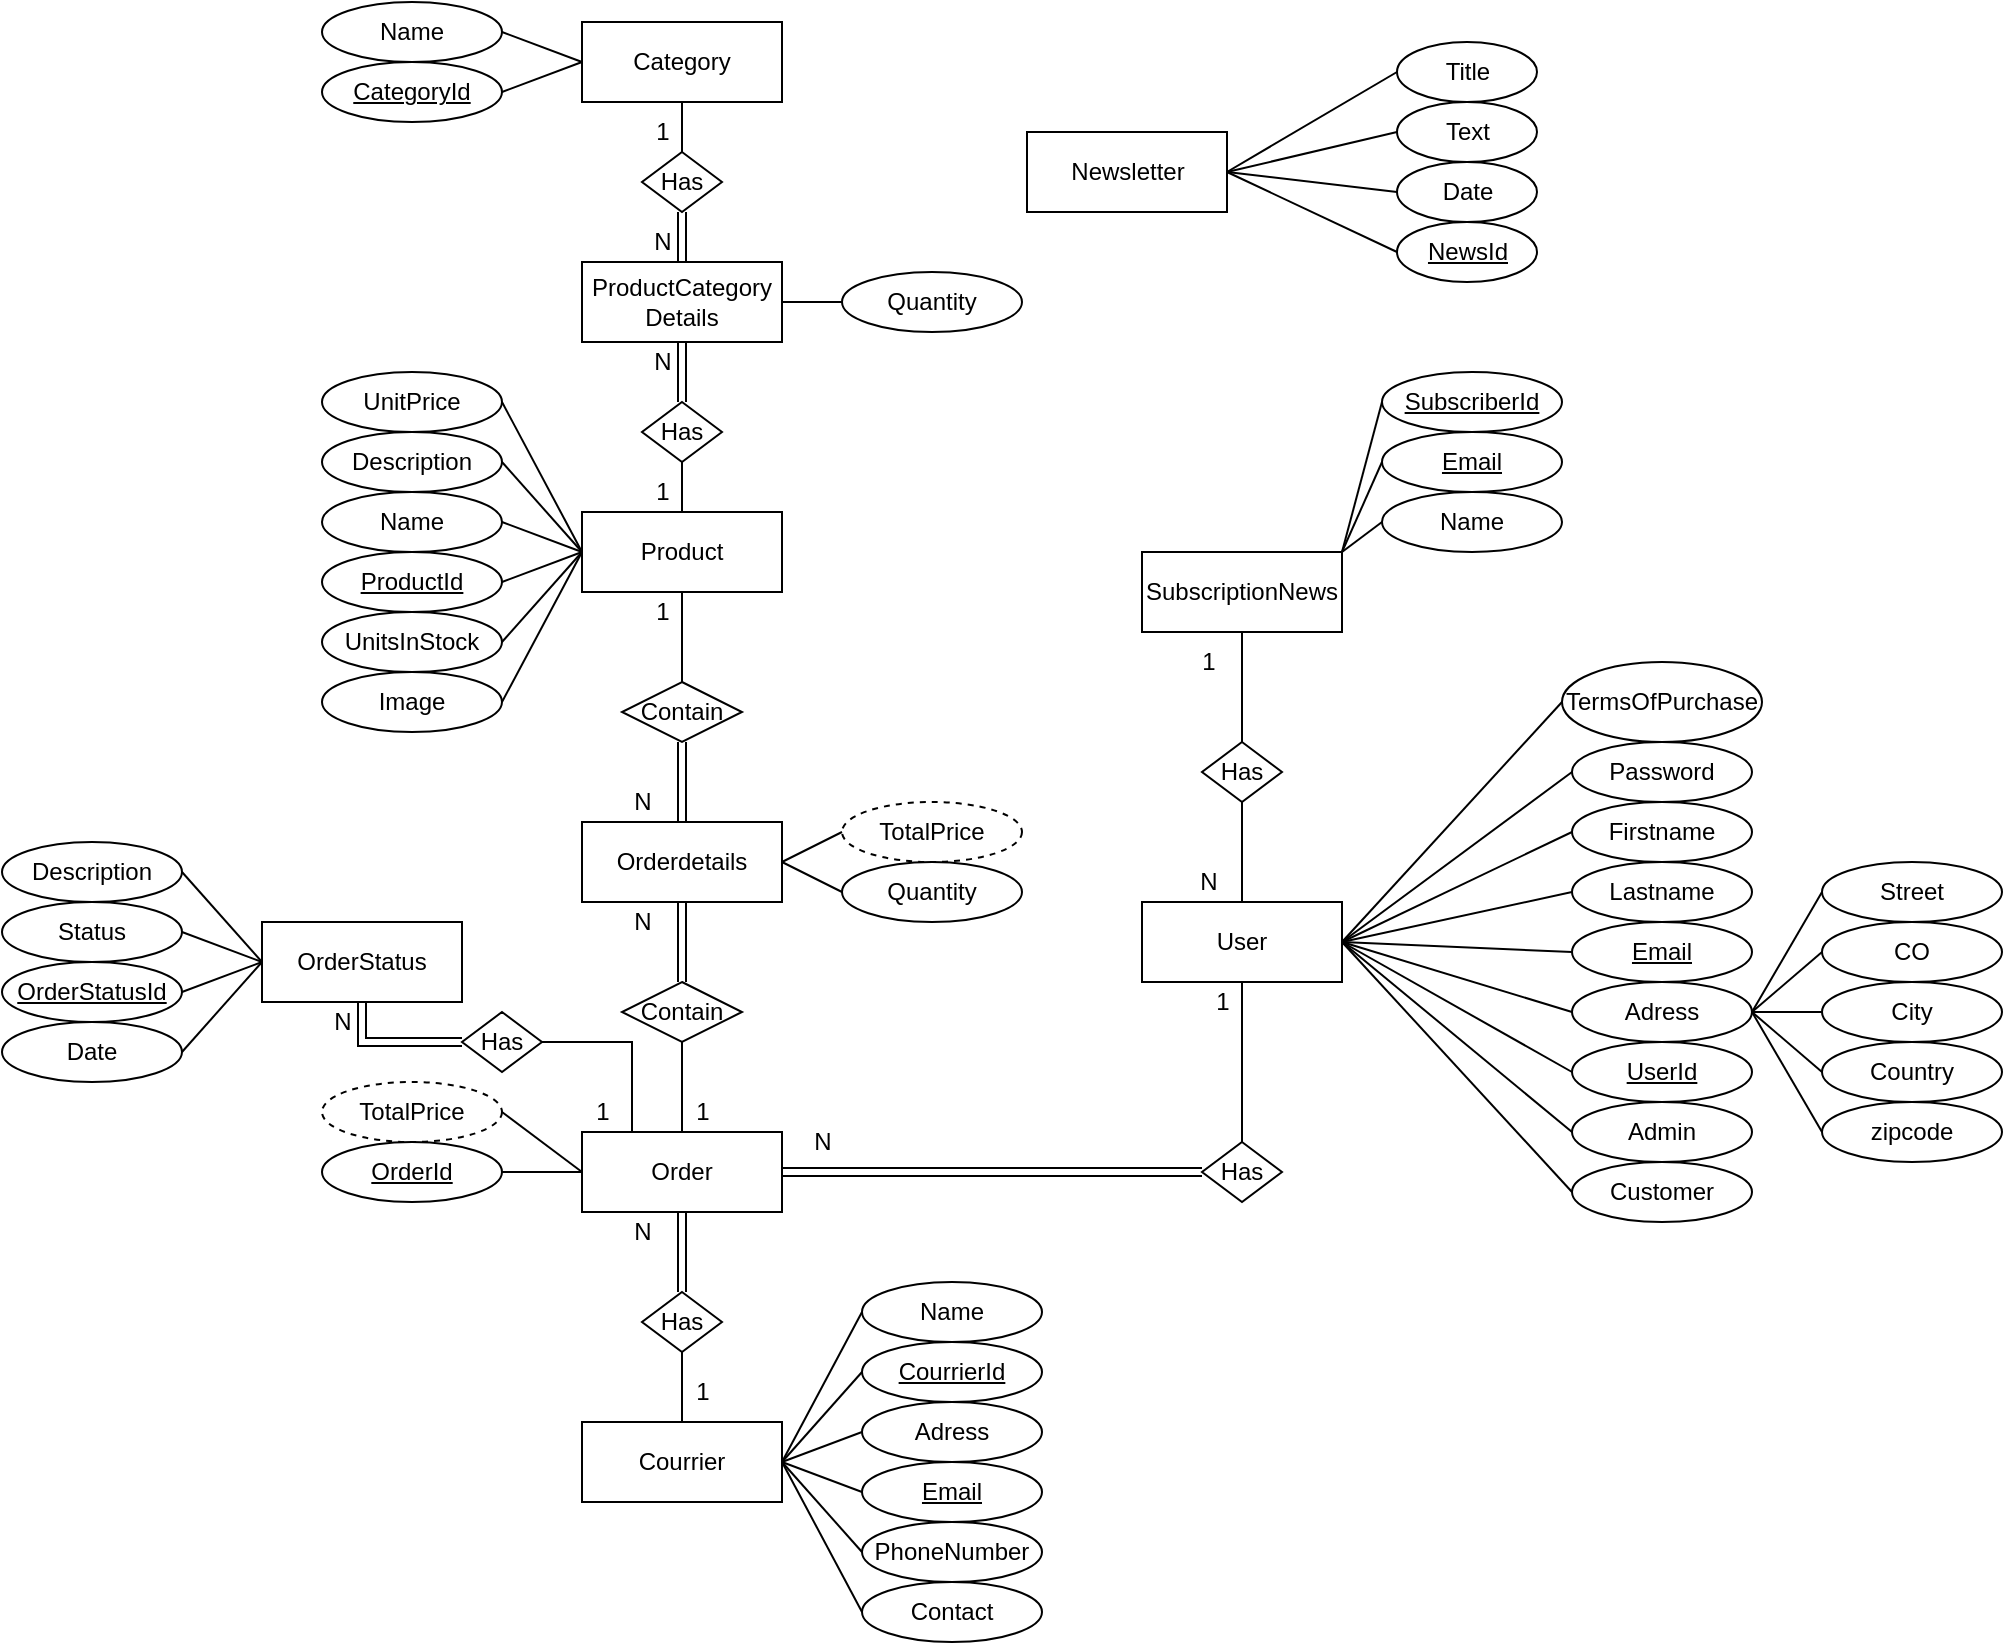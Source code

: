 <mxfile version="16.4.7" type="device"><diagram id="nU0M9-S0ouTBLAIbg3Fk" name="Page-1"><mxGraphModel dx="2500" dy="2103" grid="1" gridSize="10" guides="1" tooltips="1" connect="1" arrows="1" fold="1" page="1" pageScale="1" pageWidth="827" pageHeight="1169" math="0" shadow="0"><root><mxCell id="0"/><mxCell id="1" parent="0"/><mxCell id="_G3t77DfhltK5mzcc9qv-6" value="Courrier" style="rounded=0;whiteSpace=wrap;html=1;" parent="1" vertex="1"><mxGeometry x="-40" y="570" width="100" height="40" as="geometry"/></mxCell><mxCell id="_G3t77DfhltK5mzcc9qv-8" value="Category" style="rounded=0;whiteSpace=wrap;html=1;" parent="1" vertex="1"><mxGeometry x="-40" y="-130" width="100" height="40" as="geometry"/></mxCell><mxCell id="aPwWHAxmAWzvZbfjLQjK-21" style="edgeStyle=orthogonalEdgeStyle;rounded=0;orthogonalLoop=1;jettySize=auto;html=1;exitX=0.25;exitY=0;exitDx=0;exitDy=0;endArrow=none;endFill=0;entryX=1;entryY=0.5;entryDx=0;entryDy=0;" parent="1" source="_G3t77DfhltK5mzcc9qv-9" target="aPwWHAxmAWzvZbfjLQjK-29" edge="1"><mxGeometry relative="1" as="geometry"><mxPoint x="-40" y="380" as="targetPoint"/></mxGeometry></mxCell><mxCell id="_G3t77DfhltK5mzcc9qv-9" value="Order" style="rounded=0;whiteSpace=wrap;html=1;" parent="1" vertex="1"><mxGeometry x="-40" y="425" width="100" height="40" as="geometry"/></mxCell><mxCell id="_G3t77DfhltK5mzcc9qv-12" value="Product" style="rounded=0;whiteSpace=wrap;html=1;" parent="1" vertex="1"><mxGeometry x="-40" y="115" width="100" height="40" as="geometry"/></mxCell><mxCell id="_G3t77DfhltK5mzcc9qv-13" value="User" style="rounded=0;whiteSpace=wrap;html=1;" parent="1" vertex="1"><mxGeometry x="240" y="310" width="100" height="40" as="geometry"/></mxCell><mxCell id="_G3t77DfhltK5mzcc9qv-22" value="Contain" style="rhombus;whiteSpace=wrap;html=1;" parent="1" vertex="1"><mxGeometry x="-20" y="200" width="60" height="30" as="geometry"/></mxCell><mxCell id="_G3t77DfhltK5mzcc9qv-25" value="Has" style="rhombus;whiteSpace=wrap;html=1;" parent="1" vertex="1"><mxGeometry x="-10" y="505" width="40" height="30" as="geometry"/></mxCell><mxCell id="_G3t77DfhltK5mzcc9qv-36" value="&lt;u&gt;Email&lt;/u&gt;" style="ellipse;whiteSpace=wrap;html=1;" parent="1" vertex="1"><mxGeometry x="455" y="320" width="90" height="30" as="geometry"/></mxCell><mxCell id="_G3t77DfhltK5mzcc9qv-37" value="Admin" style="ellipse;whiteSpace=wrap;html=1;" parent="1" vertex="1"><mxGeometry x="455" y="410" width="90" height="30" as="geometry"/></mxCell><mxCell id="_G3t77DfhltK5mzcc9qv-38" value="&lt;u&gt;UserId&lt;br&gt;&lt;/u&gt;" style="ellipse;whiteSpace=wrap;html=1;" parent="1" vertex="1"><mxGeometry x="455" y="380" width="90" height="30" as="geometry"/></mxCell><mxCell id="_G3t77DfhltK5mzcc9qv-39" value="Adress" style="ellipse;whiteSpace=wrap;html=1;gradientColor=none;" parent="1" vertex="1"><mxGeometry x="455" y="350" width="90" height="30" as="geometry"/></mxCell><mxCell id="_G3t77DfhltK5mzcc9qv-50" value="Description" style="ellipse;whiteSpace=wrap;html=1;" parent="1" vertex="1"><mxGeometry x="-170" y="75" width="90" height="30" as="geometry"/></mxCell><mxCell id="_G3t77DfhltK5mzcc9qv-51" value="Name" style="ellipse;whiteSpace=wrap;html=1;" parent="1" vertex="1"><mxGeometry x="-170" y="105" width="90" height="30" as="geometry"/></mxCell><mxCell id="_G3t77DfhltK5mzcc9qv-54" value="ProductId" style="ellipse;whiteSpace=wrap;html=1;fontStyle=4" parent="1" vertex="1"><mxGeometry x="-170" y="135" width="90" height="30" as="geometry"/></mxCell><mxCell id="_G3t77DfhltK5mzcc9qv-60" value="Name" style="ellipse;whiteSpace=wrap;html=1;" parent="1" vertex="1"><mxGeometry x="100" y="500" width="90" height="30" as="geometry"/></mxCell><mxCell id="_G3t77DfhltK5mzcc9qv-61" value="&lt;u&gt;CourrierId&lt;/u&gt;" style="ellipse;whiteSpace=wrap;html=1;" parent="1" vertex="1"><mxGeometry x="100" y="530" width="90" height="30" as="geometry"/></mxCell><mxCell id="_G3t77DfhltK5mzcc9qv-62" value="PhoneNumber" style="ellipse;whiteSpace=wrap;html=1;" parent="1" vertex="1"><mxGeometry x="100" y="620" width="90" height="30" as="geometry"/></mxCell><mxCell id="_G3t77DfhltK5mzcc9qv-63" value="&lt;u&gt;Email&lt;/u&gt;" style="ellipse;whiteSpace=wrap;html=1;" parent="1" vertex="1"><mxGeometry x="100" y="590" width="90" height="30" as="geometry"/></mxCell><mxCell id="_G3t77DfhltK5mzcc9qv-64" value="Adress" style="ellipse;whiteSpace=wrap;html=1;" parent="1" vertex="1"><mxGeometry x="100" y="560" width="90" height="30" as="geometry"/></mxCell><mxCell id="_G3t77DfhltK5mzcc9qv-75" value="Name" style="ellipse;whiteSpace=wrap;html=1;" parent="1" vertex="1"><mxGeometry x="-170" y="-140" width="90" height="30" as="geometry"/></mxCell><mxCell id="_G3t77DfhltK5mzcc9qv-76" value="TermsOfPurchase" style="ellipse;whiteSpace=wrap;html=1;" parent="1" vertex="1"><mxGeometry x="450" y="190" width="100" height="40" as="geometry"/></mxCell><mxCell id="_G3t77DfhltK5mzcc9qv-82" value="" style="endArrow=none;html=1;rounded=0;entryX=0;entryY=0.5;entryDx=0;entryDy=0;" parent="1" target="_G3t77DfhltK5mzcc9qv-150" edge="1"><mxGeometry width="50" height="50" relative="1" as="geometry"><mxPoint x="340" y="330" as="sourcePoint"/><mxPoint x="360" y="270" as="targetPoint"/></mxGeometry></mxCell><mxCell id="_G3t77DfhltK5mzcc9qv-83" value="" style="endArrow=none;html=1;rounded=0;entryX=0;entryY=0.5;entryDx=0;entryDy=0;exitX=1;exitY=0.5;exitDx=0;exitDy=0;" parent="1" source="_G3t77DfhltK5mzcc9qv-13" target="_G3t77DfhltK5mzcc9qv-36" edge="1"><mxGeometry width="50" height="50" relative="1" as="geometry"><mxPoint x="350" y="340" as="sourcePoint"/><mxPoint x="370" y="280" as="targetPoint"/></mxGeometry></mxCell><mxCell id="_G3t77DfhltK5mzcc9qv-84" value="" style="endArrow=none;html=1;rounded=0;exitX=0;exitY=0.5;exitDx=0;exitDy=0;" parent="1" source="_G3t77DfhltK5mzcc9qv-39" edge="1"><mxGeometry width="50" height="50" relative="1" as="geometry"><mxPoint x="360" y="350" as="sourcePoint"/><mxPoint x="340" y="330" as="targetPoint"/></mxGeometry></mxCell><mxCell id="_G3t77DfhltK5mzcc9qv-85" value="" style="endArrow=none;html=1;rounded=0;entryX=0;entryY=0.5;entryDx=0;entryDy=0;" parent="1" target="_G3t77DfhltK5mzcc9qv-38" edge="1"><mxGeometry width="50" height="50" relative="1" as="geometry"><mxPoint x="340" y="330" as="sourcePoint"/><mxPoint x="390" y="300" as="targetPoint"/></mxGeometry></mxCell><mxCell id="_G3t77DfhltK5mzcc9qv-86" value="" style="endArrow=none;html=1;rounded=0;entryX=0;entryY=0.5;entryDx=0;entryDy=0;exitX=1;exitY=0.5;exitDx=0;exitDy=0;" parent="1" source="_G3t77DfhltK5mzcc9qv-13" target="_G3t77DfhltK5mzcc9qv-37" edge="1"><mxGeometry width="50" height="50" relative="1" as="geometry"><mxPoint x="380" y="370" as="sourcePoint"/><mxPoint x="400" y="310" as="targetPoint"/></mxGeometry></mxCell><mxCell id="_G3t77DfhltK5mzcc9qv-110" value="Has" style="rhombus;whiteSpace=wrap;html=1;" parent="1" vertex="1"><mxGeometry x="270" y="430" width="40" height="30" as="geometry"/></mxCell><mxCell id="_G3t77DfhltK5mzcc9qv-117" value="" style="endArrow=none;html=1;rounded=0;entryX=0;entryY=0.5;entryDx=0;entryDy=0;exitX=1;exitY=0.5;exitDx=0;exitDy=0;shape=link;" parent="1" source="_G3t77DfhltK5mzcc9qv-9" target="_G3t77DfhltK5mzcc9qv-110" edge="1"><mxGeometry width="50" height="50" relative="1" as="geometry"><mxPoint x="-30" y="410" as="sourcePoint"/><mxPoint x="-90" y="352.5" as="targetPoint"/></mxGeometry></mxCell><mxCell id="_G3t77DfhltK5mzcc9qv-118" value="" style="endArrow=none;html=1;rounded=0;exitX=0.5;exitY=0;exitDx=0;exitDy=0;entryX=0.5;entryY=1;entryDx=0;entryDy=0;" parent="1" source="_G3t77DfhltK5mzcc9qv-110" target="_G3t77DfhltK5mzcc9qv-13" edge="1"><mxGeometry width="50" height="50" relative="1" as="geometry"><mxPoint x="30" y="430" as="sourcePoint"/><mxPoint x="280" y="360" as="targetPoint"/></mxGeometry></mxCell><mxCell id="_G3t77DfhltK5mzcc9qv-123" value="Password" style="ellipse;whiteSpace=wrap;html=1;" parent="1" vertex="1"><mxGeometry x="455" y="230" width="90" height="30" as="geometry"/></mxCell><mxCell id="_G3t77DfhltK5mzcc9qv-124" value="Orderdetails" style="rounded=0;whiteSpace=wrap;html=1;" parent="1" vertex="1"><mxGeometry x="-40" y="270" width="100" height="40" as="geometry"/></mxCell><mxCell id="_G3t77DfhltK5mzcc9qv-125" value="Contain" style="rhombus;whiteSpace=wrap;html=1;" parent="1" vertex="1"><mxGeometry x="-20" y="350" width="60" height="30" as="geometry"/></mxCell><mxCell id="_G3t77DfhltK5mzcc9qv-128" value="" style="endArrow=none;html=1;rounded=0;entryX=0.5;entryY=1;entryDx=0;entryDy=0;exitX=0.5;exitY=0;exitDx=0;exitDy=0;" parent="1" source="_G3t77DfhltK5mzcc9qv-9" target="_G3t77DfhltK5mzcc9qv-125" edge="1"><mxGeometry width="50" height="50" relative="1" as="geometry"><mxPoint x="140" y="390" as="sourcePoint"/><mxPoint x="190" y="355" as="targetPoint"/></mxGeometry></mxCell><mxCell id="_G3t77DfhltK5mzcc9qv-129" value="" style="endArrow=none;html=1;rounded=0;entryX=0.5;entryY=0;entryDx=0;entryDy=0;exitX=0.5;exitY=1;exitDx=0;exitDy=0;shape=link;" parent="1" source="_G3t77DfhltK5mzcc9qv-124" target="_G3t77DfhltK5mzcc9qv-125" edge="1"><mxGeometry width="50" height="50" relative="1" as="geometry"><mxPoint x="150" y="355" as="sourcePoint"/><mxPoint x="200" y="320" as="targetPoint"/></mxGeometry></mxCell><mxCell id="_G3t77DfhltK5mzcc9qv-130" value="" style="endArrow=none;html=1;rounded=0;entryX=0.5;entryY=0;entryDx=0;entryDy=0;exitX=0.5;exitY=1;exitDx=0;exitDy=0;" parent="1" source="_G3t77DfhltK5mzcc9qv-12" target="_G3t77DfhltK5mzcc9qv-22" edge="1"><mxGeometry width="50" height="50" relative="1" as="geometry"><mxPoint x="160" y="320" as="sourcePoint"/><mxPoint x="210" y="285" as="targetPoint"/></mxGeometry></mxCell><mxCell id="_G3t77DfhltK5mzcc9qv-131" value="" style="endArrow=none;html=1;rounded=0;entryX=0.5;entryY=1;entryDx=0;entryDy=0;exitX=0.5;exitY=0;exitDx=0;exitDy=0;shape=link;" parent="1" source="_G3t77DfhltK5mzcc9qv-124" target="_G3t77DfhltK5mzcc9qv-22" edge="1"><mxGeometry width="50" height="50" relative="1" as="geometry"><mxPoint x="170" y="375" as="sourcePoint"/><mxPoint x="220" y="340" as="targetPoint"/></mxGeometry></mxCell><mxCell id="_G3t77DfhltK5mzcc9qv-132" value="" style="endArrow=none;html=1;rounded=0;entryX=0.5;entryY=0;entryDx=0;entryDy=0;exitX=0.5;exitY=1;exitDx=0;exitDy=0;" parent="1" source="_G3t77DfhltK5mzcc9qv-141" target="_G3t77DfhltK5mzcc9qv-12" edge="1"><mxGeometry width="50" height="50" relative="1" as="geometry"><mxPoint x="10" y="85" as="sourcePoint"/><mxPoint x="230" y="305" as="targetPoint"/></mxGeometry></mxCell><mxCell id="_G3t77DfhltK5mzcc9qv-133" value="" style="endArrow=none;html=1;rounded=0;entryX=0.5;entryY=0;entryDx=0;entryDy=0;exitX=0.5;exitY=1;exitDx=0;exitDy=0;shape=link;" parent="1" source="3DUq23YB92uJrx3X6rNz-3" target="_G3t77DfhltK5mzcc9qv-141" edge="1"><mxGeometry width="50" height="50" relative="1" as="geometry"><mxPoint x="10" y="20" as="sourcePoint"/><mxPoint x="10" y="-70" as="targetPoint"/></mxGeometry></mxCell><mxCell id="_G3t77DfhltK5mzcc9qv-134" value="" style="endArrow=none;html=1;rounded=0;entryX=0.5;entryY=0;entryDx=0;entryDy=0;exitX=0.5;exitY=1;exitDx=0;exitDy=0;shape=link;" parent="1" source="_G3t77DfhltK5mzcc9qv-9" target="_G3t77DfhltK5mzcc9qv-25" edge="1"><mxGeometry width="50" height="50" relative="1" as="geometry"><mxPoint x="200" y="450" as="sourcePoint"/><mxPoint x="250" y="415" as="targetPoint"/></mxGeometry></mxCell><mxCell id="_G3t77DfhltK5mzcc9qv-135" value="" style="endArrow=none;html=1;rounded=0;entryX=0.5;entryY=1;entryDx=0;entryDy=0;exitX=0.5;exitY=0;exitDx=0;exitDy=0;" parent="1" source="_G3t77DfhltK5mzcc9qv-6" target="_G3t77DfhltK5mzcc9qv-25" edge="1"><mxGeometry width="50" height="50" relative="1" as="geometry"><mxPoint x="210" y="460" as="sourcePoint"/><mxPoint x="260" y="425" as="targetPoint"/></mxGeometry></mxCell><mxCell id="_G3t77DfhltK5mzcc9qv-137" value="" style="endArrow=none;html=1;rounded=0;entryX=0;entryY=0.5;entryDx=0;entryDy=0;exitX=1;exitY=0.5;exitDx=0;exitDy=0;" parent="1" source="_G3t77DfhltK5mzcc9qv-6" target="_G3t77DfhltK5mzcc9qv-64" edge="1"><mxGeometry width="50" height="50" relative="1" as="geometry"><mxPoint x="230" y="480" as="sourcePoint"/><mxPoint x="280" y="445" as="targetPoint"/></mxGeometry></mxCell><mxCell id="_G3t77DfhltK5mzcc9qv-138" value="" style="endArrow=none;html=1;rounded=0;entryX=0;entryY=0.5;entryDx=0;entryDy=0;exitX=1;exitY=0.5;exitDx=0;exitDy=0;" parent="1" source="_G3t77DfhltK5mzcc9qv-6" target="_G3t77DfhltK5mzcc9qv-61" edge="1"><mxGeometry width="50" height="50" relative="1" as="geometry"><mxPoint x="240" y="490" as="sourcePoint"/><mxPoint x="290" y="455" as="targetPoint"/></mxGeometry></mxCell><mxCell id="_G3t77DfhltK5mzcc9qv-139" value="" style="endArrow=none;html=1;rounded=0;entryX=0;entryY=0.5;entryDx=0;entryDy=0;exitX=1;exitY=0.5;exitDx=0;exitDy=0;" parent="1" source="_G3t77DfhltK5mzcc9qv-54" target="_G3t77DfhltK5mzcc9qv-12" edge="1"><mxGeometry width="50" height="50" relative="1" as="geometry"><mxPoint x="250" y="410" as="sourcePoint"/><mxPoint x="300" y="375" as="targetPoint"/></mxGeometry></mxCell><mxCell id="_G3t77DfhltK5mzcc9qv-141" value="Has" style="rhombus;whiteSpace=wrap;html=1;" parent="1" vertex="1"><mxGeometry x="-10" y="60" width="40" height="30" as="geometry"/></mxCell><mxCell id="_G3t77DfhltK5mzcc9qv-148" value="Customer" style="ellipse;whiteSpace=wrap;html=1;" parent="1" vertex="1"><mxGeometry x="455" y="440" width="90" height="30" as="geometry"/></mxCell><mxCell id="_G3t77DfhltK5mzcc9qv-149" value="Firstname" style="ellipse;whiteSpace=wrap;html=1;" parent="1" vertex="1"><mxGeometry x="455" y="260" width="90" height="30" as="geometry"/></mxCell><mxCell id="_G3t77DfhltK5mzcc9qv-150" value="Lastname" style="ellipse;whiteSpace=wrap;html=1;" parent="1" vertex="1"><mxGeometry x="455" y="290" width="90" height="30" as="geometry"/></mxCell><mxCell id="_G3t77DfhltK5mzcc9qv-155" value="Newsletter" style="rounded=0;whiteSpace=wrap;html=1;" parent="1" vertex="1"><mxGeometry x="182.5" y="-75" width="100" height="40" as="geometry"/></mxCell><mxCell id="_G3t77DfhltK5mzcc9qv-156" value="" style="endArrow=none;html=1;rounded=0;entryX=0;entryY=0.5;entryDx=0;entryDy=0;exitX=1;exitY=0.5;exitDx=0;exitDy=0;" parent="1" source="_G3t77DfhltK5mzcc9qv-13" target="_G3t77DfhltK5mzcc9qv-148" edge="1"><mxGeometry width="50" height="50" relative="1" as="geometry"><mxPoint x="350" y="340" as="sourcePoint"/><mxPoint x="370" y="280" as="targetPoint"/></mxGeometry></mxCell><mxCell id="_G3t77DfhltK5mzcc9qv-159" value="Text" style="ellipse;whiteSpace=wrap;html=1;" parent="1" vertex="1"><mxGeometry x="367.5" y="-90" width="70" height="30" as="geometry"/></mxCell><mxCell id="_G3t77DfhltK5mzcc9qv-162" value="" style="endArrow=none;html=1;rounded=0;entryX=0;entryY=0.5;entryDx=0;entryDy=0;" parent="1" target="_G3t77DfhltK5mzcc9qv-149" edge="1"><mxGeometry width="50" height="50" relative="1" as="geometry"><mxPoint x="340" y="330" as="sourcePoint"/><mxPoint x="465" y="280" as="targetPoint"/></mxGeometry></mxCell><mxCell id="_G3t77DfhltK5mzcc9qv-163" value="" style="endArrow=none;html=1;rounded=0;entryX=0;entryY=0.5;entryDx=0;entryDy=0;" parent="1" target="_G3t77DfhltK5mzcc9qv-123" edge="1"><mxGeometry width="50" height="50" relative="1" as="geometry"><mxPoint x="340" y="330" as="sourcePoint"/><mxPoint x="475" y="290" as="targetPoint"/></mxGeometry></mxCell><mxCell id="_G3t77DfhltK5mzcc9qv-165" value="" style="endArrow=none;html=1;rounded=0;entryX=0;entryY=0.5;entryDx=0;entryDy=0;exitX=1;exitY=0.5;exitDx=0;exitDy=0;" parent="1" source="_G3t77DfhltK5mzcc9qv-13" target="_G3t77DfhltK5mzcc9qv-76" edge="1"><mxGeometry width="50" height="50" relative="1" as="geometry"><mxPoint x="350" y="330" as="sourcePoint"/><mxPoint x="485" y="300" as="targetPoint"/></mxGeometry></mxCell><mxCell id="_G3t77DfhltK5mzcc9qv-168" value="" style="endArrow=none;html=1;rounded=0;entryX=0;entryY=0.5;entryDx=0;entryDy=0;exitX=1;exitY=0.5;exitDx=0;exitDy=0;" parent="1" source="_G3t77DfhltK5mzcc9qv-155" target="_G3t77DfhltK5mzcc9qv-159" edge="1"><mxGeometry width="50" height="50" relative="1" as="geometry"><mxPoint x="432.5" y="-155" as="sourcePoint"/><mxPoint x="547.5" y="-215" as="targetPoint"/></mxGeometry></mxCell><mxCell id="_G3t77DfhltK5mzcc9qv-169" value="Title" style="ellipse;whiteSpace=wrap;html=1;" parent="1" vertex="1"><mxGeometry x="367.5" y="-120" width="70" height="30" as="geometry"/></mxCell><mxCell id="_G3t77DfhltK5mzcc9qv-170" value="" style="endArrow=none;html=1;rounded=0;entryX=0;entryY=0.5;entryDx=0;entryDy=0;exitX=1;exitY=0.5;exitDx=0;exitDy=0;" parent="1" source="_G3t77DfhltK5mzcc9qv-155" target="_G3t77DfhltK5mzcc9qv-169" edge="1"><mxGeometry width="50" height="50" relative="1" as="geometry"><mxPoint x="332.5" y="-75" as="sourcePoint"/><mxPoint x="307.5" y="-35" as="targetPoint"/></mxGeometry></mxCell><mxCell id="_G3t77DfhltK5mzcc9qv-171" value="Date" style="ellipse;whiteSpace=wrap;html=1;" parent="1" vertex="1"><mxGeometry x="367.5" y="-60" width="70" height="30" as="geometry"/></mxCell><mxCell id="_G3t77DfhltK5mzcc9qv-172" value="&lt;u&gt;NewsId&lt;/u&gt;" style="ellipse;whiteSpace=wrap;html=1;" parent="1" vertex="1"><mxGeometry x="367.5" y="-30" width="70" height="30" as="geometry"/></mxCell><mxCell id="_G3t77DfhltK5mzcc9qv-173" value="" style="endArrow=none;html=1;rounded=0;entryX=0;entryY=0.5;entryDx=0;entryDy=0;exitX=1;exitY=0.5;exitDx=0;exitDy=0;" parent="1" source="_G3t77DfhltK5mzcc9qv-155" target="_G3t77DfhltK5mzcc9qv-171" edge="1"><mxGeometry width="50" height="50" relative="1" as="geometry"><mxPoint x="332.5" y="-75" as="sourcePoint"/><mxPoint x="382.5" as="targetPoint"/></mxGeometry></mxCell><mxCell id="_G3t77DfhltK5mzcc9qv-174" value="" style="endArrow=none;html=1;rounded=0;exitX=1;exitY=0.5;exitDx=0;exitDy=0;entryX=0;entryY=0.5;entryDx=0;entryDy=0;" parent="1" source="_G3t77DfhltK5mzcc9qv-155" target="_G3t77DfhltK5mzcc9qv-172" edge="1"><mxGeometry width="50" height="50" relative="1" as="geometry"><mxPoint x="332.5" y="-75" as="sourcePoint"/><mxPoint x="372.5" y="50" as="targetPoint"/></mxGeometry></mxCell><mxCell id="_G3t77DfhltK5mzcc9qv-175" value="Contact" style="ellipse;whiteSpace=wrap;html=1;" parent="1" vertex="1"><mxGeometry x="100" y="650" width="90" height="30" as="geometry"/></mxCell><mxCell id="_G3t77DfhltK5mzcc9qv-177" value="SubscriptionNews" style="rounded=0;whiteSpace=wrap;html=1;" parent="1" vertex="1"><mxGeometry x="240" y="135" width="100" height="40" as="geometry"/></mxCell><mxCell id="_G3t77DfhltK5mzcc9qv-179" value="Has" style="rhombus;whiteSpace=wrap;html=1;" parent="1" vertex="1"><mxGeometry x="270" y="230" width="40" height="30" as="geometry"/></mxCell><mxCell id="_G3t77DfhltK5mzcc9qv-180" value="" style="endArrow=none;html=1;rounded=0;entryX=0.5;entryY=1;entryDx=0;entryDy=0;exitX=0.5;exitY=0;exitDx=0;exitDy=0;" parent="1" source="_G3t77DfhltK5mzcc9qv-179" target="_G3t77DfhltK5mzcc9qv-177" edge="1"><mxGeometry width="50" height="50" relative="1" as="geometry"><mxPoint x="120" y="380" as="sourcePoint"/><mxPoint x="170" y="330" as="targetPoint"/></mxGeometry></mxCell><mxCell id="_G3t77DfhltK5mzcc9qv-181" value="" style="endArrow=none;html=1;rounded=0;entryX=0.5;entryY=0;entryDx=0;entryDy=0;exitX=0.5;exitY=1;exitDx=0;exitDy=0;" parent="1" source="_G3t77DfhltK5mzcc9qv-179" target="_G3t77DfhltK5mzcc9qv-13" edge="1"><mxGeometry width="50" height="50" relative="1" as="geometry"><mxPoint x="300" y="200" as="sourcePoint"/><mxPoint x="300" y="130" as="targetPoint"/></mxGeometry></mxCell><mxCell id="_G3t77DfhltK5mzcc9qv-186" value="&lt;u&gt;Email&lt;/u&gt;" style="ellipse;whiteSpace=wrap;html=1;" parent="1" vertex="1"><mxGeometry x="360" y="75" width="90" height="30" as="geometry"/></mxCell><mxCell id="_G3t77DfhltK5mzcc9qv-187" value="Name" style="ellipse;whiteSpace=wrap;html=1;" parent="1" vertex="1"><mxGeometry x="360" y="105" width="90" height="30" as="geometry"/></mxCell><mxCell id="_G3t77DfhltK5mzcc9qv-193" value="" style="endArrow=none;html=1;rounded=0;exitX=0;exitY=0.5;exitDx=0;exitDy=0;entryX=1;entryY=0;entryDx=0;entryDy=0;" parent="1" source="_G3t77DfhltK5mzcc9qv-186" target="_G3t77DfhltK5mzcc9qv-177" edge="1"><mxGeometry width="50" height="50" relative="1" as="geometry"><mxPoint x="180" y="260" as="sourcePoint"/><mxPoint x="230" y="210" as="targetPoint"/></mxGeometry></mxCell><mxCell id="_G3t77DfhltK5mzcc9qv-194" value="" style="endArrow=none;html=1;rounded=0;exitX=0;exitY=0.5;exitDx=0;exitDy=0;entryX=1;entryY=0;entryDx=0;entryDy=0;" parent="1" source="_G3t77DfhltK5mzcc9qv-187" target="_G3t77DfhltK5mzcc9qv-177" edge="1"><mxGeometry width="50" height="50" relative="1" as="geometry"><mxPoint x="370" y="100" as="sourcePoint"/><mxPoint x="350" y="145" as="targetPoint"/></mxGeometry></mxCell><mxCell id="_G3t77DfhltK5mzcc9qv-195" value="&lt;u&gt;SubscriberId&lt;/u&gt;" style="ellipse;whiteSpace=wrap;html=1;" parent="1" vertex="1"><mxGeometry x="360" y="45" width="90" height="30" as="geometry"/></mxCell><mxCell id="_G3t77DfhltK5mzcc9qv-196" value="&lt;u&gt;CategoryId&lt;/u&gt;" style="ellipse;whiteSpace=wrap;html=1;" parent="1" vertex="1"><mxGeometry x="-170" y="-110" width="90" height="30" as="geometry"/></mxCell><mxCell id="_G3t77DfhltK5mzcc9qv-197" value="" style="endArrow=none;html=1;rounded=0;exitX=1;exitY=0.5;exitDx=0;exitDy=0;entryX=0;entryY=0.5;entryDx=0;entryDy=0;" parent="1" source="_G3t77DfhltK5mzcc9qv-75" target="_G3t77DfhltK5mzcc9qv-8" edge="1"><mxGeometry width="50" height="50" relative="1" as="geometry"><mxPoint x="150" y="105" as="sourcePoint"/><mxPoint x="200" y="55" as="targetPoint"/></mxGeometry></mxCell><mxCell id="_G3t77DfhltK5mzcc9qv-198" value="" style="endArrow=none;html=1;rounded=0;exitX=1;exitY=0.5;exitDx=0;exitDy=0;entryX=0;entryY=0.5;entryDx=0;entryDy=0;" parent="1" source="_G3t77DfhltK5mzcc9qv-196" target="_G3t77DfhltK5mzcc9qv-8" edge="1"><mxGeometry width="50" height="50" relative="1" as="geometry"><mxPoint x="-70" y="-120" as="sourcePoint"/><mxPoint x="-30" y="-100" as="targetPoint"/></mxGeometry></mxCell><mxCell id="_G3t77DfhltK5mzcc9qv-199" value="UnitPrice" style="ellipse;whiteSpace=wrap;html=1;" parent="1" vertex="1"><mxGeometry x="-170" y="45" width="90" height="30" as="geometry"/></mxCell><mxCell id="_G3t77DfhltK5mzcc9qv-200" value="UnitsInStock" style="ellipse;whiteSpace=wrap;html=1;" parent="1" vertex="1"><mxGeometry x="-170" y="165" width="90" height="30" as="geometry"/></mxCell><mxCell id="_G3t77DfhltK5mzcc9qv-203" value="" style="endArrow=none;html=1;rounded=0;exitX=1;exitY=0.5;exitDx=0;exitDy=0;entryX=0;entryY=0.5;entryDx=0;entryDy=0;" parent="1" source="_G3t77DfhltK5mzcc9qv-124" target="3DUq23YB92uJrx3X6rNz-2" edge="1"><mxGeometry width="50" height="50" relative="1" as="geometry"><mxPoint x="140" y="290" as="sourcePoint"/><mxPoint x="90" y="305" as="targetPoint"/></mxGeometry></mxCell><mxCell id="_G3t77DfhltK5mzcc9qv-204" value="TotalPrice" style="ellipse;whiteSpace=wrap;html=1;dashed=1;" parent="1" vertex="1"><mxGeometry x="-170" y="400" width="90" height="30" as="geometry"/></mxCell><mxCell id="_G3t77DfhltK5mzcc9qv-205" value="OrderId" style="ellipse;whiteSpace=wrap;html=1;fontStyle=4" parent="1" vertex="1"><mxGeometry x="-170" y="430" width="90" height="30" as="geometry"/></mxCell><mxCell id="_G3t77DfhltK5mzcc9qv-209" value="" style="endArrow=none;html=1;rounded=0;exitX=1;exitY=0.5;exitDx=0;exitDy=0;entryX=0;entryY=0.5;entryDx=0;entryDy=0;" parent="1" source="_G3t77DfhltK5mzcc9qv-204" target="_G3t77DfhltK5mzcc9qv-9" edge="1"><mxGeometry width="50" height="50" relative="1" as="geometry"><mxPoint x="-70" y="410" as="sourcePoint"/><mxPoint x="-30" y="455" as="targetPoint"/></mxGeometry></mxCell><mxCell id="_G3t77DfhltK5mzcc9qv-210" value="" style="endArrow=none;html=1;rounded=0;exitX=1;exitY=0.5;exitDx=0;exitDy=0;entryX=0;entryY=0.5;entryDx=0;entryDy=0;" parent="1" source="_G3t77DfhltK5mzcc9qv-205" target="_G3t77DfhltK5mzcc9qv-9" edge="1"><mxGeometry width="50" height="50" relative="1" as="geometry"><mxPoint x="-60" y="420" as="sourcePoint"/><mxPoint x="-20" y="465" as="targetPoint"/></mxGeometry></mxCell><mxCell id="_G3t77DfhltK5mzcc9qv-212" value="" style="endArrow=none;html=1;rounded=0;entryX=0;entryY=0.5;entryDx=0;entryDy=0;exitX=1;exitY=0.5;exitDx=0;exitDy=0;" parent="1" source="_G3t77DfhltK5mzcc9qv-6" target="_G3t77DfhltK5mzcc9qv-60" edge="1"><mxGeometry width="50" height="50" relative="1" as="geometry"><mxPoint x="70" y="600" as="sourcePoint"/><mxPoint x="110" y="570" as="targetPoint"/></mxGeometry></mxCell><mxCell id="_G3t77DfhltK5mzcc9qv-213" value="" style="endArrow=none;html=1;rounded=0;entryX=0;entryY=0.5;entryDx=0;entryDy=0;exitX=1;exitY=0.5;exitDx=0;exitDy=0;" parent="1" source="_G3t77DfhltK5mzcc9qv-6" target="_G3t77DfhltK5mzcc9qv-63" edge="1"><mxGeometry width="50" height="50" relative="1" as="geometry"><mxPoint x="80" y="610" as="sourcePoint"/><mxPoint x="120" y="580" as="targetPoint"/></mxGeometry></mxCell><mxCell id="_G3t77DfhltK5mzcc9qv-214" value="" style="endArrow=none;html=1;rounded=0;entryX=0;entryY=0.5;entryDx=0;entryDy=0;exitX=1;exitY=0.5;exitDx=0;exitDy=0;" parent="1" source="_G3t77DfhltK5mzcc9qv-6" target="_G3t77DfhltK5mzcc9qv-62" edge="1"><mxGeometry width="50" height="50" relative="1" as="geometry"><mxPoint x="90" y="620" as="sourcePoint"/><mxPoint x="130" y="590" as="targetPoint"/></mxGeometry></mxCell><mxCell id="_G3t77DfhltK5mzcc9qv-215" value="" style="endArrow=none;html=1;rounded=0;entryX=0;entryY=0.5;entryDx=0;entryDy=0;exitX=1;exitY=0.5;exitDx=0;exitDy=0;" parent="1" source="_G3t77DfhltK5mzcc9qv-6" target="_G3t77DfhltK5mzcc9qv-175" edge="1"><mxGeometry width="50" height="50" relative="1" as="geometry"><mxPoint x="60" y="655" as="sourcePoint"/><mxPoint x="140" y="600" as="targetPoint"/></mxGeometry></mxCell><mxCell id="_G3t77DfhltK5mzcc9qv-216" value="" style="endArrow=none;html=1;rounded=0;entryX=0;entryY=0.5;entryDx=0;entryDy=0;exitX=1;exitY=0.5;exitDx=0;exitDy=0;" parent="1" source="_G3t77DfhltK5mzcc9qv-200" target="_G3t77DfhltK5mzcc9qv-12" edge="1"><mxGeometry width="50" height="50" relative="1" as="geometry"><mxPoint x="-80" y="195" as="sourcePoint"/><mxPoint x="-30" y="145" as="targetPoint"/></mxGeometry></mxCell><mxCell id="_G3t77DfhltK5mzcc9qv-217" value="" style="endArrow=none;html=1;rounded=0;exitX=1;exitY=0.5;exitDx=0;exitDy=0;" parent="1" source="_G3t77DfhltK5mzcc9qv-51" edge="1"><mxGeometry width="50" height="50" relative="1" as="geometry"><mxPoint x="-60" y="185" as="sourcePoint"/><mxPoint x="-40" y="135" as="targetPoint"/></mxGeometry></mxCell><mxCell id="_G3t77DfhltK5mzcc9qv-218" value="" style="endArrow=none;html=1;rounded=0;entryX=0;entryY=0.5;entryDx=0;entryDy=0;exitX=1;exitY=0.5;exitDx=0;exitDy=0;" parent="1" source="_G3t77DfhltK5mzcc9qv-50" target="_G3t77DfhltK5mzcc9qv-12" edge="1"><mxGeometry width="50" height="50" relative="1" as="geometry"><mxPoint x="-50" y="195" as="sourcePoint"/><mxPoint x="-10" y="165" as="targetPoint"/></mxGeometry></mxCell><mxCell id="_G3t77DfhltK5mzcc9qv-219" value="" style="endArrow=none;html=1;rounded=0;entryX=0;entryY=0.5;entryDx=0;entryDy=0;exitX=1;exitY=0.5;exitDx=0;exitDy=0;" parent="1" source="_G3t77DfhltK5mzcc9qv-199" target="_G3t77DfhltK5mzcc9qv-12" edge="1"><mxGeometry width="50" height="50" relative="1" as="geometry"><mxPoint x="-40" y="205" as="sourcePoint"/><mxPoint y="175" as="targetPoint"/></mxGeometry></mxCell><mxCell id="_G3t77DfhltK5mzcc9qv-222" value="1" style="text;html=1;align=center;verticalAlign=middle;resizable=0;points=[];autosize=1;strokeColor=none;fillColor=none;" parent="1" vertex="1"><mxGeometry x="270" y="350" width="20" height="20" as="geometry"/></mxCell><mxCell id="_G3t77DfhltK5mzcc9qv-223" value="N" style="text;html=1;align=center;verticalAlign=middle;resizable=0;points=[];autosize=1;strokeColor=none;fillColor=none;" parent="1" vertex="1"><mxGeometry x="70" y="420" width="20" height="20" as="geometry"/></mxCell><mxCell id="_G3t77DfhltK5mzcc9qv-224" value="N" style="text;html=1;align=center;verticalAlign=middle;resizable=0;points=[];autosize=1;strokeColor=none;fillColor=none;" parent="1" vertex="1"><mxGeometry x="262.5" y="290" width="20" height="20" as="geometry"/></mxCell><mxCell id="_G3t77DfhltK5mzcc9qv-225" value="1" style="text;html=1;align=center;verticalAlign=middle;resizable=0;points=[];autosize=1;strokeColor=none;fillColor=none;" parent="1" vertex="1"><mxGeometry x="262.5" y="180" width="20" height="20" as="geometry"/></mxCell><mxCell id="_G3t77DfhltK5mzcc9qv-226" value="1" style="text;html=1;align=center;verticalAlign=middle;resizable=0;points=[];autosize=1;strokeColor=none;fillColor=none;" parent="1" vertex="1"><mxGeometry x="10" y="545" width="20" height="20" as="geometry"/></mxCell><mxCell id="_G3t77DfhltK5mzcc9qv-227" value="N" style="text;html=1;align=center;verticalAlign=middle;resizable=0;points=[];autosize=1;strokeColor=none;fillColor=none;" parent="1" vertex="1"><mxGeometry x="-20" y="465" width="20" height="20" as="geometry"/></mxCell><mxCell id="_G3t77DfhltK5mzcc9qv-228" value="1" style="text;html=1;align=center;verticalAlign=middle;resizable=0;points=[];autosize=1;strokeColor=none;fillColor=none;" parent="1" vertex="1"><mxGeometry x="-10" y="155" width="20" height="20" as="geometry"/></mxCell><mxCell id="_G3t77DfhltK5mzcc9qv-229" value="N" style="text;html=1;align=center;verticalAlign=middle;resizable=0;points=[];autosize=1;strokeColor=none;fillColor=none;" parent="1" vertex="1"><mxGeometry x="-20" y="250" width="20" height="20" as="geometry"/></mxCell><mxCell id="_G3t77DfhltK5mzcc9qv-230" value="N" style="text;html=1;align=center;verticalAlign=middle;resizable=0;points=[];autosize=1;strokeColor=none;fillColor=none;" parent="1" vertex="1"><mxGeometry x="-20" y="310" width="20" height="20" as="geometry"/></mxCell><mxCell id="_G3t77DfhltK5mzcc9qv-231" value="1" style="text;html=1;align=center;verticalAlign=middle;resizable=0;points=[];autosize=1;strokeColor=none;fillColor=none;" parent="1" vertex="1"><mxGeometry x="10" y="405" width="20" height="20" as="geometry"/></mxCell><mxCell id="_G3t77DfhltK5mzcc9qv-234" value="1" style="text;html=1;align=center;verticalAlign=middle;resizable=0;points=[];autosize=1;strokeColor=none;fillColor=none;" parent="1" vertex="1"><mxGeometry x="-10" y="95" width="20" height="20" as="geometry"/></mxCell><mxCell id="_G3t77DfhltK5mzcc9qv-235" value="1" style="text;html=1;align=center;verticalAlign=middle;resizable=0;points=[];autosize=1;strokeColor=none;fillColor=none;" parent="1" vertex="1"><mxGeometry x="-10" y="-85" width="20" height="20" as="geometry"/></mxCell><mxCell id="_G3t77DfhltK5mzcc9qv-253" value="TotalPrice" style="ellipse;whiteSpace=wrap;html=1;dashed=1;" parent="1" vertex="1"><mxGeometry x="90" y="260" width="90" height="30" as="geometry"/></mxCell><mxCell id="_G3t77DfhltK5mzcc9qv-255" value="" style="endArrow=none;html=1;rounded=0;entryX=0;entryY=0.5;entryDx=0;entryDy=0;exitX=1;exitY=0.5;exitDx=0;exitDy=0;" parent="1" source="_G3t77DfhltK5mzcc9qv-124" target="_G3t77DfhltK5mzcc9qv-253" edge="1"><mxGeometry width="50" height="50" relative="1" as="geometry"><mxPoint x="300" y="270" as="sourcePoint"/><mxPoint x="300" y="320" as="targetPoint"/></mxGeometry></mxCell><mxCell id="aPwWHAxmAWzvZbfjLQjK-2" value="City" style="ellipse;whiteSpace=wrap;html=1;" parent="1" vertex="1"><mxGeometry x="580" y="350" width="90" height="30" as="geometry"/></mxCell><mxCell id="aPwWHAxmAWzvZbfjLQjK-5" value="Country" style="ellipse;whiteSpace=wrap;html=1;" parent="1" vertex="1"><mxGeometry x="580" y="380" width="90" height="30" as="geometry"/></mxCell><mxCell id="aPwWHAxmAWzvZbfjLQjK-6" value="Street" style="ellipse;whiteSpace=wrap;html=1;" parent="1" vertex="1"><mxGeometry x="580" y="290" width="90" height="30" as="geometry"/></mxCell><mxCell id="aPwWHAxmAWzvZbfjLQjK-7" value="zipcode" style="ellipse;whiteSpace=wrap;html=1;" parent="1" vertex="1"><mxGeometry x="580" y="410" width="90" height="30" as="geometry"/></mxCell><mxCell id="aPwWHAxmAWzvZbfjLQjK-8" value="CO" style="ellipse;whiteSpace=wrap;html=1;" parent="1" vertex="1"><mxGeometry x="580" y="320" width="90" height="30" as="geometry"/></mxCell><mxCell id="aPwWHAxmAWzvZbfjLQjK-9" value="" style="endArrow=none;html=1;rounded=0;entryX=0;entryY=0.5;entryDx=0;entryDy=0;exitX=1;exitY=0.5;exitDx=0;exitDy=0;" parent="1" source="_G3t77DfhltK5mzcc9qv-39" target="aPwWHAxmAWzvZbfjLQjK-7" edge="1"><mxGeometry width="50" height="50" relative="1" as="geometry"><mxPoint x="550" y="370" as="sourcePoint"/><mxPoint x="600" y="440" as="targetPoint"/><Array as="points"/></mxGeometry></mxCell><mxCell id="aPwWHAxmAWzvZbfjLQjK-11" value="" style="endArrow=none;html=1;rounded=0;exitX=0;exitY=0.5;exitDx=0;exitDy=0;entryX=1;entryY=0.5;entryDx=0;entryDy=0;" parent="1" source="aPwWHAxmAWzvZbfjLQjK-6" target="_G3t77DfhltK5mzcc9qv-39" edge="1"><mxGeometry width="50" height="50" relative="1" as="geometry"><mxPoint x="545" y="345.61" as="sourcePoint"/><mxPoint x="550" y="365" as="targetPoint"/><Array as="points"/></mxGeometry></mxCell><mxCell id="aPwWHAxmAWzvZbfjLQjK-12" value="" style="endArrow=none;html=1;rounded=0;exitX=1;exitY=0.5;exitDx=0;exitDy=0;entryX=0;entryY=0.5;entryDx=0;entryDy=0;" parent="1" target="aPwWHAxmAWzvZbfjLQjK-8" edge="1"><mxGeometry width="50" height="50" relative="1" as="geometry"><mxPoint x="545" y="365" as="sourcePoint"/><mxPoint x="580" y="345" as="targetPoint"/><Array as="points"/></mxGeometry></mxCell><mxCell id="aPwWHAxmAWzvZbfjLQjK-13" value="" style="endArrow=none;html=1;rounded=0;exitX=1;exitY=0.5;exitDx=0;exitDy=0;entryX=0;entryY=0.5;entryDx=0;entryDy=0;" parent="1" target="aPwWHAxmAWzvZbfjLQjK-5" edge="1"><mxGeometry width="50" height="50" relative="1" as="geometry"><mxPoint x="545" y="365" as="sourcePoint"/><mxPoint x="598.18" y="429.393" as="targetPoint"/><Array as="points"/></mxGeometry></mxCell><mxCell id="aPwWHAxmAWzvZbfjLQjK-15" value="" style="endArrow=none;html=1;rounded=0;exitX=1;exitY=0.5;exitDx=0;exitDy=0;entryX=0;entryY=0.5;entryDx=0;entryDy=0;" parent="1" target="aPwWHAxmAWzvZbfjLQjK-2" edge="1"><mxGeometry width="50" height="50" relative="1" as="geometry"><mxPoint x="545" y="365" as="sourcePoint"/><mxPoint x="585" y="375" as="targetPoint"/><Array as="points"/></mxGeometry></mxCell><mxCell id="aPwWHAxmAWzvZbfjLQjK-16" value="Image" style="ellipse;whiteSpace=wrap;html=1;" parent="1" vertex="1"><mxGeometry x="-170" y="195" width="90" height="30" as="geometry"/></mxCell><mxCell id="aPwWHAxmAWzvZbfjLQjK-17" value="OrderStatus" style="rounded=0;whiteSpace=wrap;html=1;" parent="1" vertex="1"><mxGeometry x="-200" y="320" width="100" height="40" as="geometry"/></mxCell><mxCell id="aPwWHAxmAWzvZbfjLQjK-19" value="OrderStatusId" style="ellipse;whiteSpace=wrap;html=1;fontStyle=4" parent="1" vertex="1"><mxGeometry x="-330" y="340" width="90" height="30" as="geometry"/></mxCell><mxCell id="aPwWHAxmAWzvZbfjLQjK-23" value="Status" style="ellipse;whiteSpace=wrap;html=1;" parent="1" vertex="1"><mxGeometry x="-330" y="310" width="90" height="30" as="geometry"/></mxCell><mxCell id="aPwWHAxmAWzvZbfjLQjK-24" value="Description" style="ellipse;whiteSpace=wrap;html=1;" parent="1" vertex="1"><mxGeometry x="-330" y="280" width="90" height="30" as="geometry"/></mxCell><mxCell id="aPwWHAxmAWzvZbfjLQjK-26" value="1" style="text;html=1;align=center;verticalAlign=middle;resizable=0;points=[];autosize=1;strokeColor=none;fillColor=none;" parent="1" vertex="1"><mxGeometry x="-40" y="405" width="20" height="20" as="geometry"/></mxCell><mxCell id="aPwWHAxmAWzvZbfjLQjK-30" style="edgeStyle=orthogonalEdgeStyle;rounded=0;orthogonalLoop=1;jettySize=auto;html=1;exitX=0;exitY=0.5;exitDx=0;exitDy=0;endArrow=none;endFill=0;shape=link;" parent="1" source="aPwWHAxmAWzvZbfjLQjK-29" target="aPwWHAxmAWzvZbfjLQjK-17" edge="1"><mxGeometry relative="1" as="geometry"><mxPoint x="-150" y="380" as="targetPoint"/></mxGeometry></mxCell><mxCell id="aPwWHAxmAWzvZbfjLQjK-29" value="Has" style="rhombus;whiteSpace=wrap;html=1;" parent="1" vertex="1"><mxGeometry x="-100" y="365" width="40" height="30" as="geometry"/></mxCell><mxCell id="aPwWHAxmAWzvZbfjLQjK-31" value="N" style="text;html=1;align=center;verticalAlign=middle;resizable=0;points=[];autosize=1;strokeColor=none;fillColor=none;" parent="1" vertex="1"><mxGeometry x="-170" y="360" width="20" height="20" as="geometry"/></mxCell><mxCell id="aPwWHAxmAWzvZbfjLQjK-33" value="" style="endArrow=none;html=1;rounded=0;entryX=0;entryY=0.5;entryDx=0;entryDy=0;exitX=1;exitY=0.5;exitDx=0;exitDy=0;" parent="1" source="aPwWHAxmAWzvZbfjLQjK-19" target="aPwWHAxmAWzvZbfjLQjK-17" edge="1"><mxGeometry width="50" height="50" relative="1" as="geometry"><mxPoint x="-230" y="370" as="sourcePoint"/><mxPoint x="-200" y="360" as="targetPoint"/><Array as="points"/></mxGeometry></mxCell><mxCell id="aPwWHAxmAWzvZbfjLQjK-34" value="" style="endArrow=none;html=1;rounded=0;exitX=1;exitY=0.5;exitDx=0;exitDy=0;" parent="1" source="aPwWHAxmAWzvZbfjLQjK-24" edge="1"><mxGeometry width="50" height="50" relative="1" as="geometry"><mxPoint x="-60" y="-27.5" as="sourcePoint"/><mxPoint x="-200" y="340" as="targetPoint"/></mxGeometry></mxCell><mxCell id="aPwWHAxmAWzvZbfjLQjK-35" value="" style="endArrow=none;html=1;rounded=0;exitX=1;exitY=0.5;exitDx=0;exitDy=0;entryX=0;entryY=0.5;entryDx=0;entryDy=0;" parent="1" source="aPwWHAxmAWzvZbfjLQjK-23" target="aPwWHAxmAWzvZbfjLQjK-17" edge="1"><mxGeometry width="50" height="50" relative="1" as="geometry"><mxPoint x="-50" y="-17.5" as="sourcePoint"/><mxPoint x="-10" y="-27.5" as="targetPoint"/></mxGeometry></mxCell><mxCell id="aPwWHAxmAWzvZbfjLQjK-36" value="Date" style="ellipse;whiteSpace=wrap;html=1;" parent="1" vertex="1"><mxGeometry x="-330" y="370" width="90" height="30" as="geometry"/></mxCell><mxCell id="aPwWHAxmAWzvZbfjLQjK-37" value="" style="endArrow=none;html=1;rounded=0;exitX=1;exitY=0.5;exitDx=0;exitDy=0;entryX=0;entryY=0.5;entryDx=0;entryDy=0;" parent="1" source="aPwWHAxmAWzvZbfjLQjK-36" target="aPwWHAxmAWzvZbfjLQjK-17" edge="1"><mxGeometry width="50" height="50" relative="1" as="geometry"><mxPoint x="-220" y="380" as="sourcePoint"/><mxPoint x="-200" y="360" as="targetPoint"/><Array as="points"/></mxGeometry></mxCell><mxCell id="UyExF_DOHB5aOwaGW6rj-1" value="" style="endArrow=none;html=1;rounded=0;entryX=0;entryY=0.5;entryDx=0;entryDy=0;exitX=1;exitY=0.5;exitDx=0;exitDy=0;" parent="1" source="aPwWHAxmAWzvZbfjLQjK-16" target="_G3t77DfhltK5mzcc9qv-12" edge="1"><mxGeometry width="50" height="50" relative="1" as="geometry"><mxPoint x="-70" y="205" as="sourcePoint"/><mxPoint x="-30" y="145" as="targetPoint"/></mxGeometry></mxCell><mxCell id="UyExF_DOHB5aOwaGW6rj-2" value="" style="endArrow=none;html=1;rounded=0;exitX=0;exitY=0.5;exitDx=0;exitDy=0;entryX=1;entryY=0;entryDx=0;entryDy=0;" parent="1" source="_G3t77DfhltK5mzcc9qv-195" target="_G3t77DfhltK5mzcc9qv-177" edge="1"><mxGeometry width="50" height="50" relative="1" as="geometry"><mxPoint x="370" y="100" as="sourcePoint"/><mxPoint x="350" y="145" as="targetPoint"/></mxGeometry></mxCell><mxCell id="3DUq23YB92uJrx3X6rNz-2" value="Quantity" style="ellipse;whiteSpace=wrap;html=1;" parent="1" vertex="1"><mxGeometry x="90" y="290" width="90" height="30" as="geometry"/></mxCell><mxCell id="3DUq23YB92uJrx3X6rNz-3" value="ProductCategory&lt;br&gt;Details" style="rounded=0;whiteSpace=wrap;html=1;" parent="1" vertex="1"><mxGeometry x="-40" y="-10" width="100" height="40" as="geometry"/></mxCell><mxCell id="3DUq23YB92uJrx3X6rNz-4" value="" style="endArrow=none;html=1;rounded=0;exitX=0.5;exitY=1;exitDx=0;exitDy=0;shape=link;" parent="1" source="3DUq23YB92uJrx3X6rNz-6" edge="1"><mxGeometry width="50" height="50" relative="1" as="geometry"><mxPoint x="10" y="-20" as="sourcePoint"/><mxPoint x="10" y="-10" as="targetPoint"/></mxGeometry></mxCell><mxCell id="3DUq23YB92uJrx3X6rNz-5" value="" style="endArrow=none;html=1;rounded=0;entryX=0.5;entryY=0;entryDx=0;entryDy=0;exitX=0.5;exitY=1;exitDx=0;exitDy=0;" parent="1" source="_G3t77DfhltK5mzcc9qv-8" target="3DUq23YB92uJrx3X6rNz-6" edge="1"><mxGeometry width="50" height="50" relative="1" as="geometry"><mxPoint x="10" y="-75.0" as="sourcePoint"/><mxPoint x="10" y="-175" as="targetPoint"/></mxGeometry></mxCell><mxCell id="3DUq23YB92uJrx3X6rNz-6" value="Has" style="rhombus;whiteSpace=wrap;html=1;" parent="1" vertex="1"><mxGeometry x="-10" y="-65" width="40" height="30" as="geometry"/></mxCell><mxCell id="3DUq23YB92uJrx3X6rNz-7" value="N" style="text;html=1;align=center;verticalAlign=middle;resizable=0;points=[];autosize=1;strokeColor=none;fillColor=none;" parent="1" vertex="1"><mxGeometry x="-10" y="-30" width="20" height="20" as="geometry"/></mxCell><mxCell id="3DUq23YB92uJrx3X6rNz-8" value="N" style="text;html=1;align=center;verticalAlign=middle;resizable=0;points=[];autosize=1;strokeColor=none;fillColor=none;" parent="1" vertex="1"><mxGeometry x="-10" y="30" width="20" height="20" as="geometry"/></mxCell><mxCell id="3DUq23YB92uJrx3X6rNz-9" value="Quantity" style="ellipse;whiteSpace=wrap;html=1;" parent="1" vertex="1"><mxGeometry x="90" y="-5" width="90" height="30" as="geometry"/></mxCell><mxCell id="3DUq23YB92uJrx3X6rNz-10" value="" style="endArrow=none;html=1;rounded=0;exitX=1;exitY=0.5;exitDx=0;exitDy=0;entryX=0;entryY=0.5;entryDx=0;entryDy=0;" parent="1" source="3DUq23YB92uJrx3X6rNz-3" target="3DUq23YB92uJrx3X6rNz-9" edge="1"><mxGeometry width="50" height="50" relative="1" as="geometry"><mxPoint x="70" y="180" as="sourcePoint"/><mxPoint x="120" y="130" as="targetPoint"/></mxGeometry></mxCell></root></mxGraphModel></diagram></mxfile>